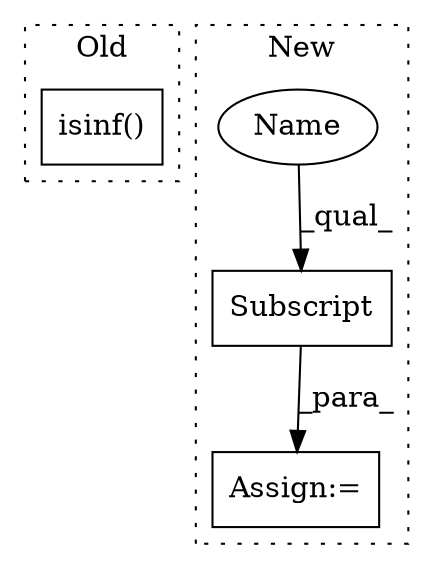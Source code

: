 digraph G {
subgraph cluster0 {
1 [label="isinf()" a="75" s="1968,1981" l="9,1" shape="box"];
label = "Old";
style="dotted";
}
subgraph cluster1 {
2 [label="Assign:=" a="68" s="2412" l="3" shape="box"];
3 [label="Subscript" a="63" s="2415,0" l="14,0" shape="box"];
4 [label="Name" a="87" s="2415" l="7" shape="ellipse"];
label = "New";
style="dotted";
}
3 -> 2 [label="_para_"];
4 -> 3 [label="_qual_"];
}